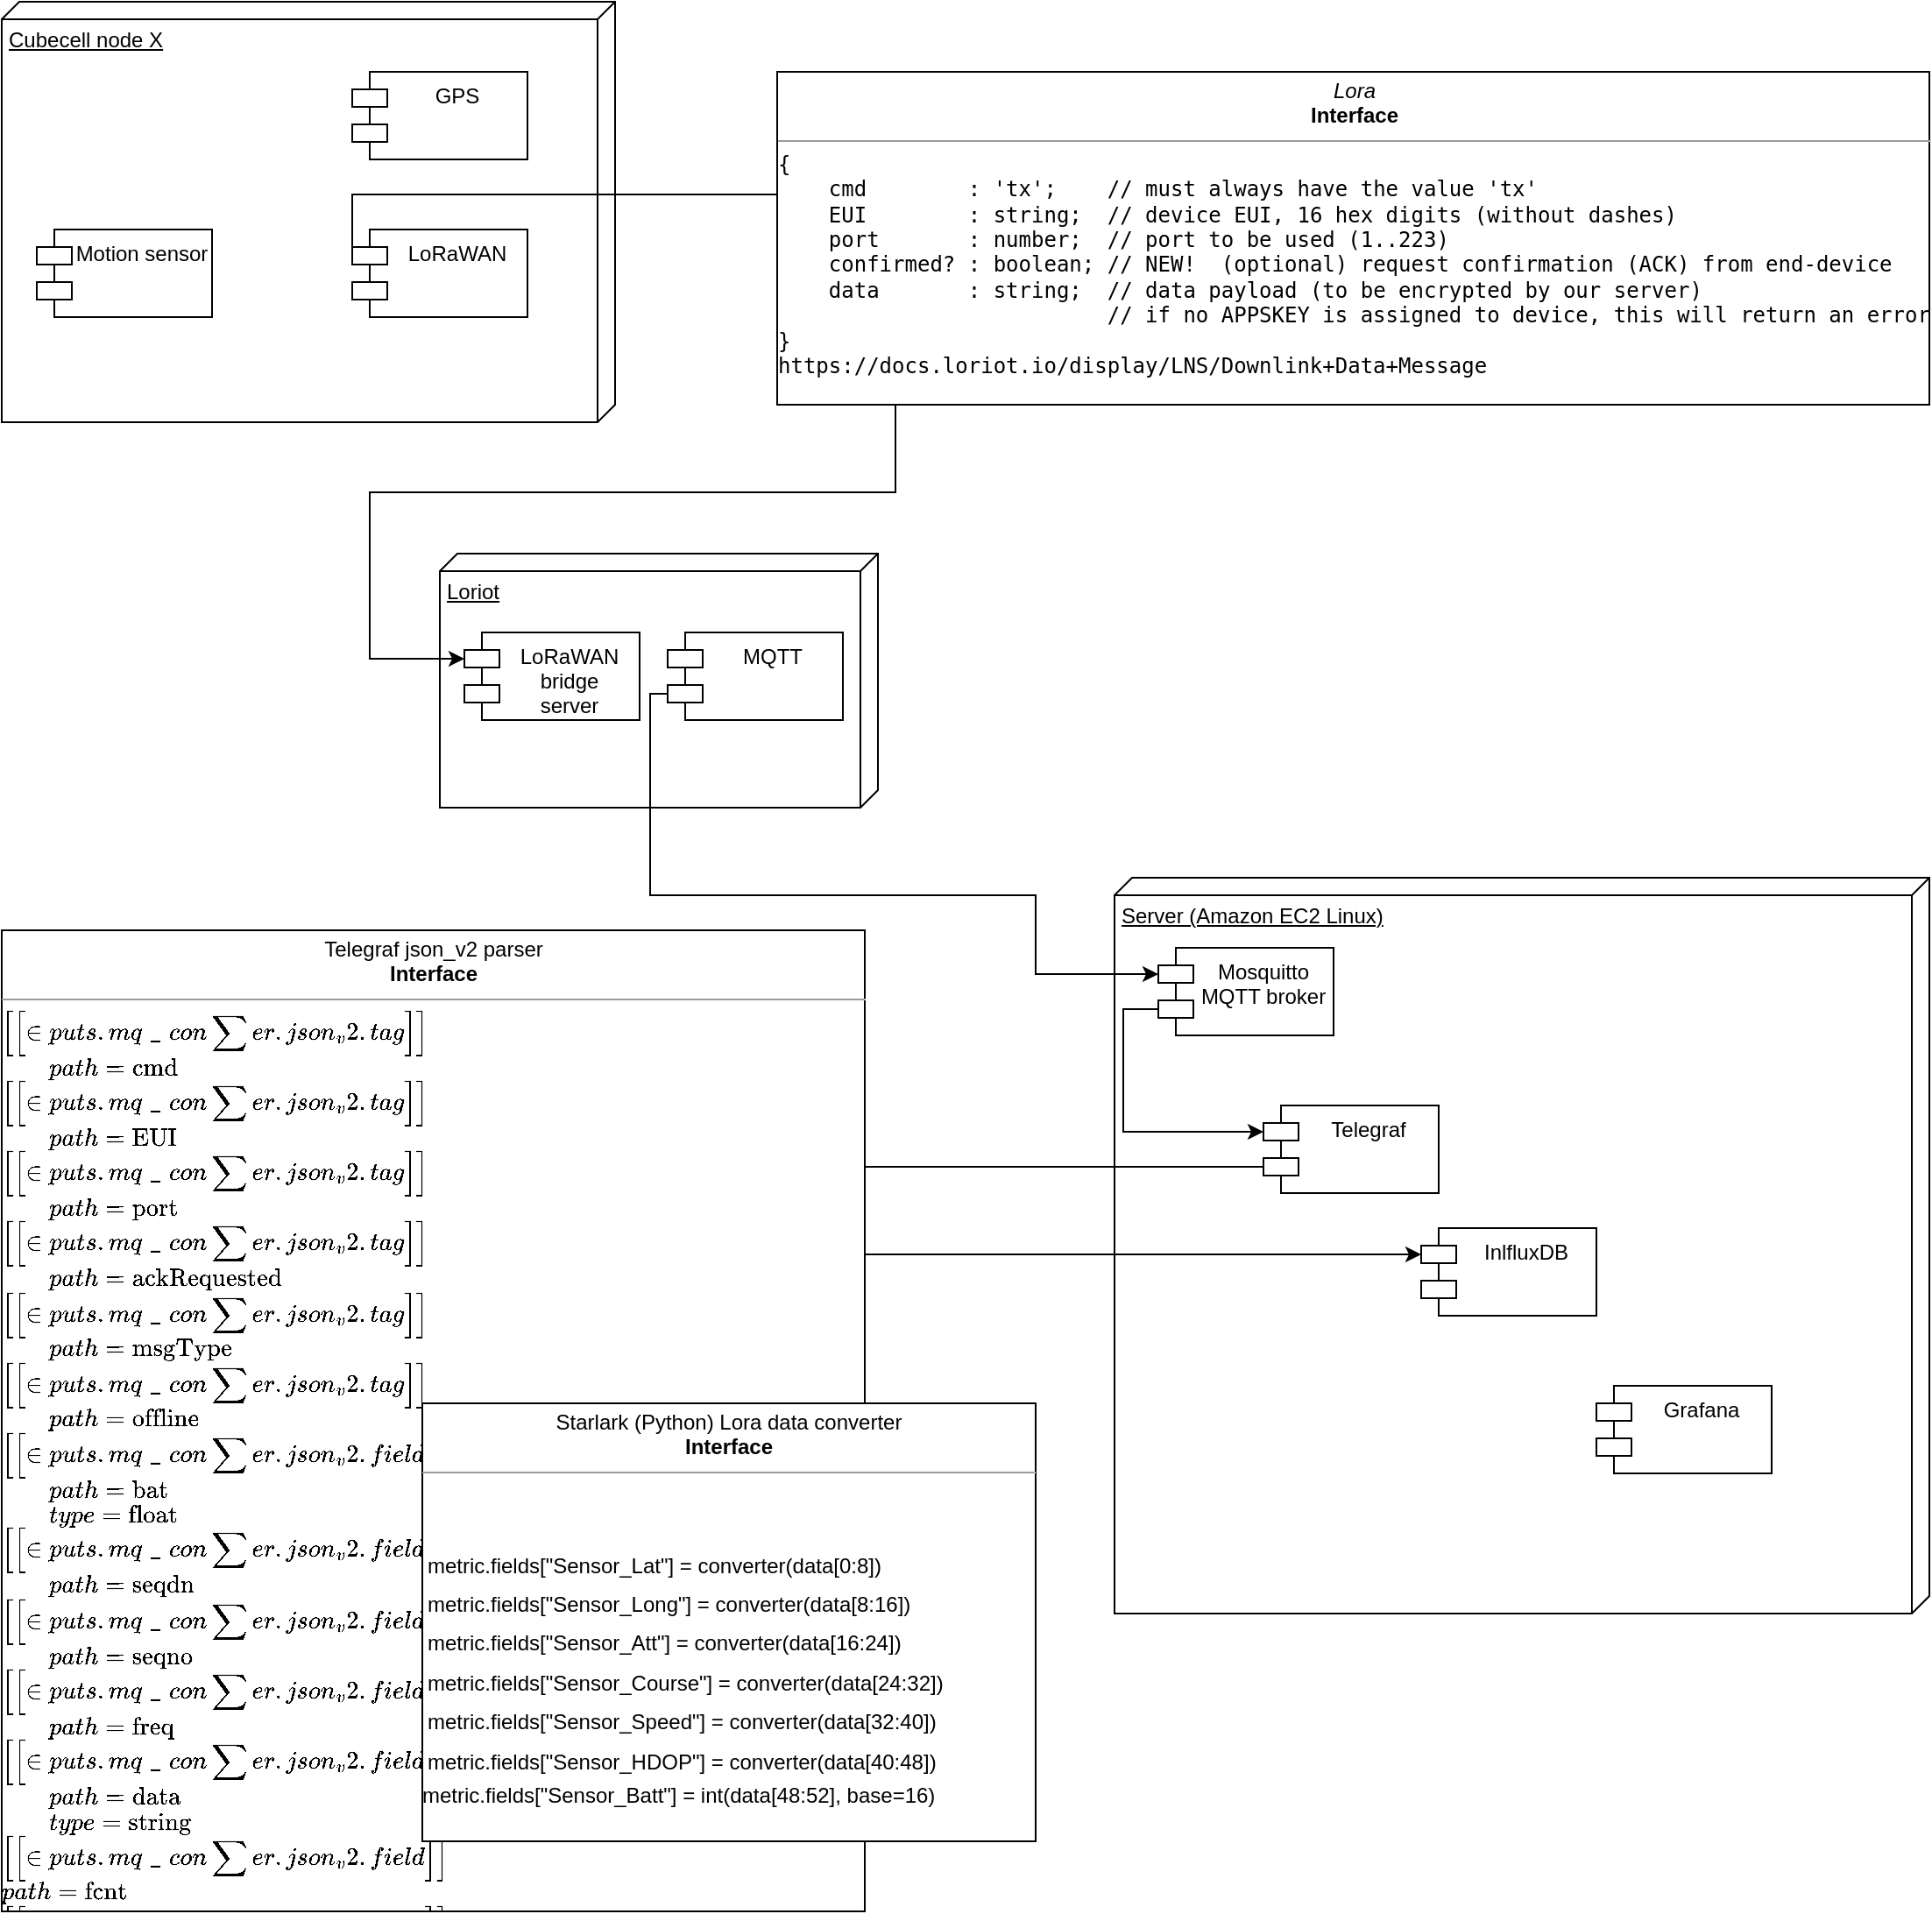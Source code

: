 <mxfile version="16.5.4" type="github">
  <diagram id="_ChgFXxC5_TCmCCFpOYv" name="Page-1">
    <mxGraphModel dx="2374" dy="1114" grid="1" gridSize="10" guides="1" tooltips="1" connect="1" arrows="1" fold="1" page="1" pageScale="1" pageWidth="827" pageHeight="1169" math="0" shadow="0">
      <root>
        <mxCell id="0" />
        <mxCell id="1" parent="0" />
        <mxCell id="wPDVCnVRqkpxuNG-lH0y-5" value="Loriot" style="verticalAlign=top;align=left;spacingTop=8;spacingLeft=2;spacingRight=12;shape=cube;size=10;direction=south;fontStyle=4;html=1;" parent="1" vertex="1">
          <mxGeometry x="300" y="525" width="250" height="145" as="geometry" />
        </mxCell>
        <mxCell id="wPDVCnVRqkpxuNG-lH0y-1" value="Cubecell node X" style="verticalAlign=top;align=left;spacingTop=8;spacingLeft=2;spacingRight=12;shape=cube;size=10;direction=south;fontStyle=4;html=1;" parent="1" vertex="1">
          <mxGeometry x="50" y="210" width="350" height="240" as="geometry" />
        </mxCell>
        <mxCell id="wPDVCnVRqkpxuNG-lH0y-2" value="GPS" style="shape=module;align=left;spacingLeft=20;align=center;verticalAlign=top;" parent="1" vertex="1">
          <mxGeometry x="250" y="250" width="100" height="50" as="geometry" />
        </mxCell>
        <mxCell id="wPDVCnVRqkpxuNG-lH0y-18" style="edgeStyle=orthogonalEdgeStyle;rounded=0;orthogonalLoop=1;jettySize=auto;html=1;exitX=0;exitY=0;exitDx=0;exitDy=15;exitPerimeter=0;entryX=0;entryY=0;entryDx=0;entryDy=15;entryPerimeter=0;" parent="1" source="wPDVCnVRqkpxuNG-lH0y-3" target="wPDVCnVRqkpxuNG-lH0y-6" edge="1">
          <mxGeometry relative="1" as="geometry">
            <Array as="points">
              <mxPoint x="250" y="320" />
              <mxPoint x="560" y="320" />
              <mxPoint x="560" y="490" />
              <mxPoint x="260" y="490" />
              <mxPoint x="260" y="585" />
            </Array>
          </mxGeometry>
        </mxCell>
        <mxCell id="wPDVCnVRqkpxuNG-lH0y-3" value="LoRaWAN" style="shape=module;align=left;spacingLeft=20;align=center;verticalAlign=top;" parent="1" vertex="1">
          <mxGeometry x="250" y="340" width="100" height="50" as="geometry" />
        </mxCell>
        <mxCell id="wPDVCnVRqkpxuNG-lH0y-4" value="Motion sensor" style="shape=module;align=left;spacingLeft=20;align=center;verticalAlign=top;" parent="1" vertex="1">
          <mxGeometry x="70" y="340" width="100" height="50" as="geometry" />
        </mxCell>
        <mxCell id="wPDVCnVRqkpxuNG-lH0y-6" value="LoRaWAN&#xa;bridge&#xa;server&#xa;" style="shape=module;align=left;spacingLeft=20;align=center;verticalAlign=top;" parent="1" vertex="1">
          <mxGeometry x="314" y="570" width="100" height="50" as="geometry" />
        </mxCell>
        <mxCell id="wPDVCnVRqkpxuNG-lH0y-7" value="MQTT" style="shape=module;align=left;spacingLeft=20;align=center;verticalAlign=top;" parent="1" vertex="1">
          <mxGeometry x="430" y="570" width="100" height="50" as="geometry" />
        </mxCell>
        <mxCell id="wPDVCnVRqkpxuNG-lH0y-8" value="Server (Amazon EC2 Linux)" style="verticalAlign=top;align=left;spacingTop=8;spacingLeft=2;spacingRight=12;shape=cube;size=10;direction=south;fontStyle=4;html=1;" parent="1" vertex="1">
          <mxGeometry x="685" y="710" width="465" height="420" as="geometry" />
        </mxCell>
        <mxCell id="wPDVCnVRqkpxuNG-lH0y-9" value="Mosquitto&#xa;MQTT broker&#xa;" style="shape=module;align=left;spacingLeft=20;align=center;verticalAlign=top;" parent="1" vertex="1">
          <mxGeometry x="710" y="750" width="100" height="50" as="geometry" />
        </mxCell>
        <mxCell id="wPDVCnVRqkpxuNG-lH0y-10" value="Telegraf&#xa;" style="shape=module;align=left;spacingLeft=20;align=center;verticalAlign=top;" parent="1" vertex="1">
          <mxGeometry x="770" y="840" width="100" height="50" as="geometry" />
        </mxCell>
        <mxCell id="wPDVCnVRqkpxuNG-lH0y-11" value="InlfluxDB&#xa;" style="shape=module;align=left;spacingLeft=20;align=center;verticalAlign=top;" parent="1" vertex="1">
          <mxGeometry x="860" y="910" width="100" height="50" as="geometry" />
        </mxCell>
        <mxCell id="wPDVCnVRqkpxuNG-lH0y-12" value="Grafana&#xa;" style="shape=module;align=left;spacingLeft=20;align=center;verticalAlign=top;" parent="1" vertex="1">
          <mxGeometry x="960" y="1000" width="100" height="50" as="geometry" />
        </mxCell>
        <mxCell id="wPDVCnVRqkpxuNG-lH0y-13" value="&lt;p style=&quot;margin: 0px ; margin-top: 4px ; text-align: center&quot;&gt;&lt;i&gt;Lora&lt;/i&gt;&lt;br&gt;&lt;b&gt;Interface&lt;/b&gt;&lt;/p&gt;&lt;hr size=&quot;1&quot;&gt;&lt;div class=&quot;container&quot; title=&quot;Hint: double-click to select code&quot;&gt;&lt;div class=&quot;line number1 index0 alt2&quot;&gt;&lt;code class=&quot;js plain&quot;&gt;{&lt;/code&gt;&lt;/div&gt;&lt;div class=&quot;line number2 index1 alt1&quot;&gt;&lt;code class=&quot;js spaces&quot;&gt;&amp;nbsp;&amp;nbsp;&amp;nbsp;&amp;nbsp;&lt;/code&gt;&lt;code class=&quot;js plain&quot;&gt;cmd&amp;nbsp;&amp;nbsp;&amp;nbsp;&amp;nbsp;&amp;nbsp;&amp;nbsp;&amp;nbsp; : &lt;/code&gt;&lt;code class=&quot;js string&quot;&gt;&#39;tx&#39;&lt;/code&gt;&lt;code class=&quot;js plain&quot;&gt;;&amp;nbsp;&amp;nbsp;&amp;nbsp; &lt;/code&gt;&lt;code class=&quot;js comments&quot;&gt;// must always have the value &#39;tx&#39;&lt;/code&gt;&lt;/div&gt;&lt;div class=&quot;line number3 index2 alt2&quot;&gt;&lt;code class=&quot;js spaces&quot;&gt;&amp;nbsp;&amp;nbsp;&amp;nbsp;&amp;nbsp;&lt;/code&gt;&lt;code class=&quot;js plain&quot;&gt;EUI&amp;nbsp;&amp;nbsp;&amp;nbsp;&amp;nbsp;&amp;nbsp;&amp;nbsp;&amp;nbsp; : string;&amp;nbsp; &lt;/code&gt;&lt;code class=&quot;js comments&quot;&gt;// device EUI, 16 hex digits (without dashes)&lt;/code&gt;&lt;/div&gt;&lt;div class=&quot;line number4 index3 alt1&quot;&gt;&lt;code class=&quot;js spaces&quot;&gt;&amp;nbsp;&amp;nbsp;&amp;nbsp;&amp;nbsp;&lt;/code&gt;&lt;code class=&quot;js plain&quot;&gt;port&amp;nbsp;&amp;nbsp;&amp;nbsp;&amp;nbsp;&amp;nbsp;&amp;nbsp; : number;&amp;nbsp; &lt;/code&gt;&lt;code class=&quot;js comments&quot;&gt;// port to be used (1..223)&lt;/code&gt;&lt;/div&gt;&lt;div class=&quot;line number5 index4 alt2&quot;&gt;&lt;code class=&quot;js spaces&quot;&gt;&amp;nbsp;&amp;nbsp;&amp;nbsp;&amp;nbsp;&lt;/code&gt;&lt;code class=&quot;js plain&quot;&gt;confirmed? : boolean; &lt;/code&gt;&lt;code class=&quot;js comments&quot;&gt;// NEW!&amp;nbsp; (optional) request confirmation (ACK) from end-device&lt;/code&gt;&lt;/div&gt;&lt;div class=&quot;line number6 index5 alt1&quot;&gt;&lt;code class=&quot;js spaces&quot;&gt;&amp;nbsp;&amp;nbsp;&amp;nbsp;&amp;nbsp;&lt;/code&gt;&lt;code class=&quot;js plain&quot;&gt;data&amp;nbsp;&amp;nbsp;&amp;nbsp;&amp;nbsp;&amp;nbsp;&amp;nbsp; : string;&amp;nbsp; &lt;/code&gt;&lt;code class=&quot;js comments&quot;&gt;// data payload (to be encrypted by our server)&lt;/code&gt;&lt;/div&gt;&lt;div class=&quot;line number7 index6 alt2&quot;&gt;&lt;code class=&quot;js spaces&quot;&gt;&amp;nbsp;&amp;nbsp;&amp;nbsp;&amp;nbsp;&amp;nbsp;&amp;nbsp;&amp;nbsp;&amp;nbsp;&amp;nbsp;&amp;nbsp;&amp;nbsp;&amp;nbsp;&amp;nbsp;&amp;nbsp;&amp;nbsp;&amp;nbsp;&amp;nbsp;&amp;nbsp;&amp;nbsp;&amp;nbsp;&amp;nbsp;&amp;nbsp;&amp;nbsp;&amp;nbsp;&amp;nbsp;&amp;nbsp;&lt;/code&gt;&lt;code class=&quot;js comments&quot;&gt;// if no APPSKEY is assigned to device, this will return an error&lt;/code&gt;&lt;/div&gt;&lt;div class=&quot;line number8 index7 alt1&quot;&gt;&lt;code class=&quot;js plain&quot;&gt;}&lt;/code&gt;&lt;/div&gt;&lt;div class=&quot;line number8 index7 alt1&quot;&gt;&lt;code class=&quot;js plain&quot;&gt;https://docs.loriot.io/display/LNS/Downlink+Data+Message&lt;br&gt;&lt;/code&gt;&lt;/div&gt;&lt;/div&gt;" style="verticalAlign=top;align=left;overflow=fill;fontSize=12;fontFamily=Helvetica;html=1;" parent="1" vertex="1">
          <mxGeometry x="492.5" y="250" width="657.5" height="190" as="geometry" />
        </mxCell>
        <mxCell id="t4Harnno5FFBYF8TX8AU-4" style="edgeStyle=orthogonalEdgeStyle;rounded=0;orthogonalLoop=1;jettySize=auto;html=1;exitX=0;exitY=0;exitDx=0;exitDy=35;exitPerimeter=0;entryX=0;entryY=0;entryDx=0;entryDy=15;entryPerimeter=0;" edge="1" parent="1" source="wPDVCnVRqkpxuNG-lH0y-7" target="wPDVCnVRqkpxuNG-lH0y-9">
          <mxGeometry relative="1" as="geometry">
            <Array as="points">
              <mxPoint x="420" y="605" />
              <mxPoint x="420" y="720" />
              <mxPoint x="640" y="720" />
              <mxPoint x="640" y="765" />
            </Array>
            <mxPoint x="20" y="635" as="sourcePoint" />
            <mxPoint x="84.0" y="865" as="targetPoint" />
          </mxGeometry>
        </mxCell>
        <mxCell id="t4Harnno5FFBYF8TX8AU-5" style="edgeStyle=orthogonalEdgeStyle;rounded=0;orthogonalLoop=1;jettySize=auto;html=1;exitX=0;exitY=0;exitDx=0;exitDy=35;exitPerimeter=0;entryX=0;entryY=0;entryDx=0;entryDy=15;entryPerimeter=0;" edge="1" parent="1" source="wPDVCnVRqkpxuNG-lH0y-9" target="wPDVCnVRqkpxuNG-lH0y-10">
          <mxGeometry relative="1" as="geometry">
            <mxPoint x="550" y="800" as="sourcePoint" />
            <mxPoint x="630" y="960" as="targetPoint" />
          </mxGeometry>
        </mxCell>
        <mxCell id="t4Harnno5FFBYF8TX8AU-6" style="edgeStyle=orthogonalEdgeStyle;rounded=0;orthogonalLoop=1;jettySize=auto;html=1;exitX=0;exitY=0;exitDx=0;exitDy=35;exitPerimeter=0;entryX=0;entryY=0;entryDx=0;entryDy=15;entryPerimeter=0;" edge="1" parent="1" source="wPDVCnVRqkpxuNG-lH0y-10" target="wPDVCnVRqkpxuNG-lH0y-11">
          <mxGeometry relative="1" as="geometry">
            <mxPoint x="690" y="890" as="sourcePoint" />
            <mxPoint x="750" y="960" as="targetPoint" />
            <Array as="points">
              <mxPoint x="540" y="875" />
              <mxPoint x="540" y="925" />
            </Array>
          </mxGeometry>
        </mxCell>
        <mxCell id="t4Harnno5FFBYF8TX8AU-7" value="&lt;p style=&quot;margin: 0px ; margin-top: 4px ; text-align: center&quot;&gt;Telegraf json_v2 parser&lt;br&gt;&lt;b&gt;Interface&lt;/b&gt;&lt;/p&gt;&lt;hr size=&quot;1&quot;&gt;&lt;div class=&quot;container&quot; title=&quot;Hint: double-click to select code&quot;&gt;`[[inputs.mqtt_consumer.json_v2.tag]]`&lt;br&gt;&amp;nbsp;&amp;nbsp;&amp;nbsp;&amp;nbsp;&amp;nbsp;&amp;nbsp;&amp;nbsp; `path = &quot;cmd&quot;`&lt;br&gt;`[[inputs.mqtt_consumer.json_v2.tag]]`&lt;br&gt;&amp;nbsp;&amp;nbsp;&amp;nbsp;&amp;nbsp;&amp;nbsp;&amp;nbsp;&amp;nbsp; `path = &quot;EUI&quot;`&lt;br&gt;`[[inputs.mqtt_consumer.json_v2.tag]]`&lt;br&gt;&amp;nbsp;&amp;nbsp;&amp;nbsp;&amp;nbsp;&amp;nbsp;&amp;nbsp;&amp;nbsp; `path = &quot;port&quot;`&lt;br&gt;`[[inputs.mqtt_consumer.json_v2.tag]]`&lt;br&gt;&amp;nbsp;&amp;nbsp;&amp;nbsp;&amp;nbsp;&amp;nbsp;&amp;nbsp;&amp;nbsp; `path = &quot;ackRequested&quot;`&lt;br&gt;`[[inputs.mqtt_consumer.json_v2.tag]]`&lt;br&gt;&amp;nbsp;&amp;nbsp;&amp;nbsp;&amp;nbsp;&amp;nbsp;&amp;nbsp;&amp;nbsp; `path = &quot;msgType&quot;`&lt;br&gt;`[[inputs.mqtt_consumer.json_v2.tag]]`&lt;br&gt;&amp;nbsp;&amp;nbsp;&amp;nbsp;&amp;nbsp;&amp;nbsp;&amp;nbsp;&amp;nbsp; `path = &quot;offline&quot;`&lt;br&gt;`[[inputs.mqtt_consumer.json_v2.field]]`&lt;br&gt;&amp;nbsp;&amp;nbsp;&amp;nbsp;&amp;nbsp;&amp;nbsp;&amp;nbsp;&amp;nbsp; `path = &quot;bat&quot;`&lt;br&gt;&amp;nbsp;&amp;nbsp;&amp;nbsp;&amp;nbsp;&amp;nbsp;&amp;nbsp;&amp;nbsp; `type = &quot;float&quot;`&lt;br&gt;`[[inputs.mqtt_consumer.json_v2.field]]`&lt;br&gt;&amp;nbsp;&amp;nbsp;&amp;nbsp;&amp;nbsp;&amp;nbsp;&amp;nbsp;&amp;nbsp; `path = &quot;seqdn&quot;`&lt;br&gt;`[[inputs.mqtt_consumer.json_v2.field]]`&lt;br&gt;&amp;nbsp;&amp;nbsp;&amp;nbsp;&amp;nbsp;&amp;nbsp;&amp;nbsp;&amp;nbsp; `path = &quot;seqno&quot;`&lt;br&gt;`[[inputs.mqtt_consumer.json_v2.field]]`&lt;br&gt;&amp;nbsp;&amp;nbsp;&amp;nbsp;&amp;nbsp;&amp;nbsp;&amp;nbsp;&amp;nbsp; `path = &quot;freq&quot;`&lt;br&gt;`[[inputs.mqtt_consumer.json_v2.field]]`&lt;br&gt;&amp;nbsp;&amp;nbsp;&amp;nbsp;&amp;nbsp;&amp;nbsp;&amp;nbsp;&amp;nbsp; `path = &quot;data&quot;`&lt;br&gt;&amp;nbsp;&amp;nbsp;&amp;nbsp;&amp;nbsp;&amp;nbsp;&amp;nbsp;&amp;nbsp; `type = &quot;string&quot;`&lt;br&gt;`[[inputs.mqtt_consumer.json_v2.field]]`&lt;br&gt;`&amp;nbsp;&amp;nbsp;&amp;nbsp;&amp;nbsp;&amp;nbsp;&amp;nbsp;&amp;nbsp; path = &quot;fcnt&quot;`&lt;br&gt;`[[inputs.mqtt_consumer.json_v2.field]]`&lt;br&gt;&amp;nbsp;&amp;nbsp;&amp;nbsp;&amp;nbsp;&amp;nbsp;&amp;nbsp;&amp;nbsp; `path = &quot;seqq&quot;`&lt;br&gt;`[[inputs.mqtt_consumer.json_v2.field]]`&lt;br&gt;&amp;nbsp;&amp;nbsp;&amp;nbsp;&amp;nbsp;&amp;nbsp;&amp;nbsp;&amp;nbsp; `path = &quot;gweui&quot;`&lt;br&gt;`[[inputs.mqtt_consumer.json_v2.field]]`&lt;br&gt;&amp;nbsp;&amp;nbsp;&amp;nbsp;&amp;nbsp;&amp;nbsp;&amp;nbsp;&amp;nbsp; `path = &quot;sf&quot;`&lt;br&gt;`[[inputs.mqtt_consumer.json_v2.field]]`&lt;br&gt;&amp;nbsp;&amp;nbsp;&amp;nbsp;&amp;nbsp;&amp;nbsp;&amp;nbsp;&amp;nbsp; `path = &quot;toa&quot;`&lt;br&gt;&lt;/div&gt;" style="verticalAlign=top;align=left;overflow=fill;fontSize=12;fontFamily=Helvetica;html=1;" vertex="1" parent="1">
          <mxGeometry x="50" y="740" width="492.5" height="560" as="geometry" />
        </mxCell>
        <mxCell id="t4Harnno5FFBYF8TX8AU-8" value="&lt;p style=&quot;margin: 0px ; margin-top: 4px ; text-align: center&quot;&gt;Starlark (Python) Lora data converter&lt;br&gt;&lt;b&gt;Interface&lt;/b&gt;&lt;/p&gt;&lt;hr size=&quot;1&quot;&gt;&lt;div class=&quot;container&quot; title=&quot;Hint: double-click to select code&quot;&gt;&lt;br&gt;        &lt;table class=&quot;highlight tab-size js-file-line-container js-code-nav-container js-tagsearch-file&quot;&gt;&lt;tbody&gt;&lt;tr&gt;&lt;td id=&quot;LC27&quot; class=&quot;blob-code blob-code-inner js-file-line&quot;&gt;&lt;br&gt;&lt;/td&gt;&lt;/tr&gt;&lt;tr&gt;&lt;/tr&gt;&lt;/tbody&gt;&lt;/table&gt;&lt;table class=&quot;highlight tab-size js-file-line-container js-code-nav-container js-tagsearch-file&quot;&gt;&lt;tbody&gt;&lt;tr&gt;&lt;td id=&quot;LC28&quot; class=&quot;blob-code blob-code-inner js-file-line&quot;&gt;metric.fields[&quot;Sensor_Lat&quot;] = converter(data[0:8])&lt;/td&gt;        &lt;/tr&gt;        &lt;tr&gt;          &lt;/tr&gt;&lt;/tbody&gt;&lt;/table&gt;&lt;table class=&quot;highlight tab-size js-file-line-container js-code-nav-container js-tagsearch-file&quot;&gt;&lt;tbody&gt;&lt;tr&gt;&lt;td id=&quot;LC29&quot; class=&quot;blob-code blob-code-inner js-file-line&quot;&gt;metric.fields[&quot;Sensor_Long&quot;] = converter(data[8:16])&lt;/td&gt;        &lt;/tr&gt;        &lt;tr&gt;          &lt;/tr&gt;&lt;/tbody&gt;&lt;/table&gt;&lt;table class=&quot;highlight tab-size js-file-line-container js-code-nav-container js-tagsearch-file&quot;&gt;&lt;tbody&gt;&lt;tr&gt;&lt;td id=&quot;LC30&quot; class=&quot;blob-code blob-code-inner js-file-line&quot;&gt;metric.fields[&quot;Sensor_Att&quot;] = converter(data[16:24])&lt;/td&gt;        &lt;/tr&gt;        &lt;tr&gt;          &lt;/tr&gt;&lt;/tbody&gt;&lt;/table&gt;&lt;table class=&quot;highlight tab-size js-file-line-container js-code-nav-container js-tagsearch-file&quot;&gt;&lt;tbody&gt;&lt;tr&gt;&lt;td id=&quot;LC31&quot; class=&quot;blob-code blob-code-inner js-file-line&quot;&gt;metric.fields[&quot;Sensor_Course&quot;] = converter(data[24:32])&lt;/td&gt;        &lt;/tr&gt;        &lt;tr&gt;          &lt;/tr&gt;&lt;/tbody&gt;&lt;/table&gt;&lt;table class=&quot;highlight tab-size js-file-line-container js-code-nav-container js-tagsearch-file&quot;&gt;&lt;tbody&gt;&lt;tr&gt;&lt;td id=&quot;LC32&quot; class=&quot;blob-code blob-code-inner js-file-line&quot;&gt;metric.fields[&quot;Sensor_Speed&quot;] = converter(data[32:40])&lt;/td&gt;        &lt;/tr&gt;        &lt;tr&gt;          &lt;/tr&gt;&lt;/tbody&gt;&lt;/table&gt;&lt;table class=&quot;highlight tab-size js-file-line-container js-code-nav-container js-tagsearch-file&quot;&gt;&lt;tbody&gt;&lt;tr&gt;&lt;td id=&quot;LC33&quot; class=&quot;blob-code blob-code-inner js-file-line&quot;&gt;metric.fields[&quot;Sensor_HDOP&quot;] = converter(data[40:48])&lt;/td&gt;        &lt;/tr&gt;        &lt;tr&gt;          &lt;/tr&gt;&lt;/tbody&gt;&lt;/table&gt;        metric.fields[&quot;Sensor_Batt&quot;] = int(data[48:52], base=16)&lt;br&gt;&lt;br&gt;&lt;table class=&quot;highlight tab-size js-file-line-container js-code-nav-container js-tagsearch-file&quot;&gt;&lt;tbody&gt;&lt;tr&gt;&lt;td id=&quot;LC26&quot; class=&quot;blob-code blob-code-inner js-file-line&quot;&gt;&lt;br&gt;&lt;/td&gt;        &lt;/tr&gt;&lt;tr&gt;          &lt;/tr&gt;&lt;/tbody&gt;&lt;/table&gt;&lt;/div&gt;" style="verticalAlign=top;align=left;overflow=fill;fontSize=12;fontFamily=Helvetica;html=1;" vertex="1" parent="1">
          <mxGeometry x="290" y="1010" width="350" height="250" as="geometry" />
        </mxCell>
      </root>
    </mxGraphModel>
  </diagram>
</mxfile>
